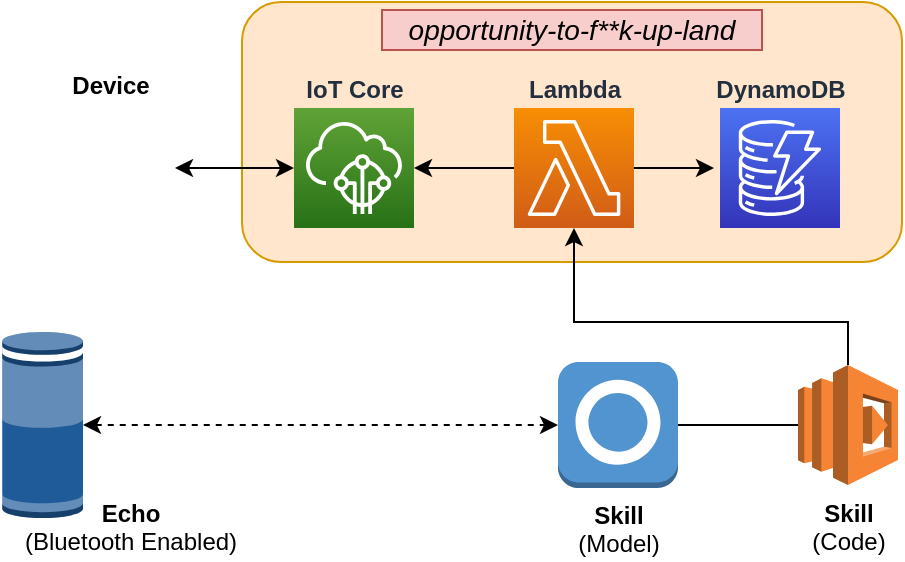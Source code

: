 <mxfile version="12.5.5" type="device"><diagram id="wxr369709ZPyC-e3-W6i" name="Page-1"><mxGraphModel dx="1422" dy="752" grid="1" gridSize="10" guides="1" tooltips="1" connect="1" arrows="1" fold="1" page="1" pageScale="1" pageWidth="827" pageHeight="1169" math="0" shadow="0"><root><mxCell id="0"/><mxCell id="1" parent="0"/><mxCell id="y55BXkW1FNDWvD4UkDER-31" value="" style="rounded=1;whiteSpace=wrap;html=1;fillColor=#ffe6cc;strokeColor=#d79b00;" vertex="1" parent="1"><mxGeometry x="300" y="180" width="330" height="130" as="geometry"/></mxCell><mxCell id="y55BXkW1FNDWvD4UkDER-1" style="edgeStyle=orthogonalEdgeStyle;rounded=0;orthogonalLoop=1;jettySize=auto;html=1;entryX=0;entryY=0.5;entryDx=0;entryDy=0;entryPerimeter=0;dashed=1;startArrow=classic;startFill=1;" edge="1" parent="1" source="y55BXkW1FNDWvD4UkDER-2" target="y55BXkW1FNDWvD4UkDER-4"><mxGeometry relative="1" as="geometry"/></mxCell><mxCell id="y55BXkW1FNDWvD4UkDER-2" value="&lt;b&gt;Echo&lt;/b&gt; &lt;br&gt;(Bluetooth Enabled)" style="outlineConnect=0;dashed=0;verticalLabelPosition=bottom;verticalAlign=top;align=center;html=1;shape=mxgraph.aws3.echo;fillColor=#205B99;gradientColor=none;labelPosition=right;spacingTop=-16;spacingLeft=6;" vertex="1" parent="1"><mxGeometry x="180" y="345" width="40.5" height="93" as="geometry"/></mxCell><mxCell id="y55BXkW1FNDWvD4UkDER-3" style="edgeStyle=orthogonalEdgeStyle;rounded=0;orthogonalLoop=1;jettySize=auto;html=1;entryX=0;entryY=0.5;entryDx=0;entryDy=0;entryPerimeter=0;startArrow=none;startFill=0;endArrow=none;endFill=0;" edge="1" parent="1" source="y55BXkW1FNDWvD4UkDER-4" target="y55BXkW1FNDWvD4UkDER-8"><mxGeometry relative="1" as="geometry"/></mxCell><mxCell id="y55BXkW1FNDWvD4UkDER-4" value="&lt;b&gt;Skill&lt;/b&gt;&lt;br&gt;(Model)" style="outlineConnect=0;dashed=0;verticalLabelPosition=bottom;verticalAlign=top;align=center;html=1;shape=mxgraph.aws3.alexa_skill;fillColor=#5294CF;gradientColor=none;" vertex="1" parent="1"><mxGeometry x="458" y="360" width="60" height="63" as="geometry"/></mxCell><mxCell id="y55BXkW1FNDWvD4UkDER-26" style="edgeStyle=orthogonalEdgeStyle;rounded=0;orthogonalLoop=1;jettySize=auto;html=1;startArrow=none;startFill=0;" edge="1" parent="1" source="y55BXkW1FNDWvD4UkDER-8" target="y55BXkW1FNDWvD4UkDER-23"><mxGeometry relative="1" as="geometry"><mxPoint x="500" y="290" as="targetPoint"/><Array as="points"><mxPoint x="603" y="340"/><mxPoint x="466" y="340"/></Array></mxGeometry></mxCell><mxCell id="y55BXkW1FNDWvD4UkDER-8" value="&lt;b&gt;Skill&lt;/b&gt; &lt;br&gt;(Code)" style="outlineConnect=0;dashed=0;verticalLabelPosition=bottom;verticalAlign=top;align=center;html=1;shape=mxgraph.aws3.lambda;fillColor=#F58534;gradientColor=none;" vertex="1" parent="1"><mxGeometry x="578" y="361.5" width="50" height="60" as="geometry"/></mxCell><mxCell id="y55BXkW1FNDWvD4UkDER-9" value="&lt;b&gt;Device&lt;/b&gt;" style="shape=image;html=1;verticalAlign=bottom;verticalLabelPosition=top;labelBackgroundColor=#ffffff;imageAspect=0;aspect=fixed;image=https://cdn2.iconfinder.com/data/icons/laundry-18/64/Laundry-14-128.png;align=center;labelPosition=center;" vertex="1" parent="1"><mxGeometry x="201.5" y="230.5" width="65" height="65" as="geometry"/></mxCell><mxCell id="y55BXkW1FNDWvD4UkDER-18" style="edgeStyle=orthogonalEdgeStyle;rounded=0;orthogonalLoop=1;jettySize=auto;html=1;entryX=1;entryY=0.5;entryDx=0;entryDy=0;startArrow=classic;startFill=1;" edge="1" parent="1" source="y55BXkW1FNDWvD4UkDER-14" target="y55BXkW1FNDWvD4UkDER-9"><mxGeometry relative="1" as="geometry"/></mxCell><mxCell id="y55BXkW1FNDWvD4UkDER-14" value="&lt;b&gt;IoT Core&lt;/b&gt;" style="outlineConnect=0;fontColor=#232F3E;gradientColor=#60A337;gradientDirection=north;fillColor=#277116;strokeColor=#ffffff;dashed=0;verticalLabelPosition=top;verticalAlign=bottom;align=center;html=1;fontSize=12;fontStyle=0;aspect=fixed;shape=mxgraph.aws4.resourceIcon;resIcon=mxgraph.aws4.iot_core;labelPosition=center;" vertex="1" parent="1"><mxGeometry x="326" y="233" width="60" height="60" as="geometry"/></mxCell><mxCell id="y55BXkW1FNDWvD4UkDER-15" value="&lt;b&gt;DynamoDB&lt;/b&gt;" style="outlineConnect=0;fontColor=#232F3E;gradientColor=#4D72F3;gradientDirection=north;fillColor=#3334B9;strokeColor=#ffffff;dashed=0;verticalLabelPosition=top;verticalAlign=bottom;align=center;html=1;fontSize=12;fontStyle=0;aspect=fixed;shape=mxgraph.aws4.resourceIcon;resIcon=mxgraph.aws4.dynamodb;labelPosition=center;" vertex="1" parent="1"><mxGeometry x="539" y="233" width="60" height="60" as="geometry"/></mxCell><mxCell id="y55BXkW1FNDWvD4UkDER-29" style="edgeStyle=orthogonalEdgeStyle;rounded=0;orthogonalLoop=1;jettySize=auto;html=1;startArrow=none;startFill=0;endArrow=classic;endFill=1;" edge="1" parent="1" source="y55BXkW1FNDWvD4UkDER-23"><mxGeometry relative="1" as="geometry"><mxPoint x="536" y="263" as="targetPoint"/></mxGeometry></mxCell><mxCell id="y55BXkW1FNDWvD4UkDER-30" style="edgeStyle=orthogonalEdgeStyle;rounded=0;orthogonalLoop=1;jettySize=auto;html=1;startArrow=none;startFill=0;endArrow=classic;endFill=1;" edge="1" parent="1" source="y55BXkW1FNDWvD4UkDER-23" target="y55BXkW1FNDWvD4UkDER-14"><mxGeometry relative="1" as="geometry"/></mxCell><mxCell id="y55BXkW1FNDWvD4UkDER-23" value="&lt;b&gt;Lambda&lt;/b&gt;" style="outlineConnect=0;fontColor=#232F3E;gradientColor=#F78E04;gradientDirection=north;fillColor=#D05C17;strokeColor=#ffffff;dashed=0;verticalLabelPosition=top;verticalAlign=bottom;align=center;html=1;fontSize=12;fontStyle=0;aspect=fixed;shape=mxgraph.aws4.resourceIcon;resIcon=mxgraph.aws4.lambda;labelPosition=center;" vertex="1" parent="1"><mxGeometry x="436" y="233" width="60" height="60" as="geometry"/></mxCell><mxCell id="y55BXkW1FNDWvD4UkDER-32" value="&lt;i&gt;&lt;font style=&quot;font-size: 14px&quot;&gt;opportunity-to-f**k-up-land&lt;/font&gt;&lt;/i&gt;" style="text;html=1;strokeColor=#b85450;fillColor=#f8cecc;align=center;verticalAlign=middle;whiteSpace=wrap;rounded=0;" vertex="1" parent="1"><mxGeometry x="370" y="184" width="190" height="20" as="geometry"/></mxCell></root></mxGraphModel></diagram></mxfile>